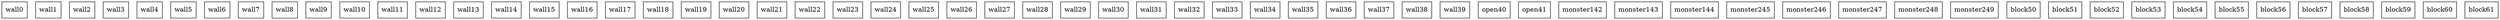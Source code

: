 graph room {
 node [shape="box"]; wall0 [pos="1,1!"]; wall1 [pos="2,1!"]; wall2 [pos="3,1!"]; wall3 [pos="4,1!"]; wall4 [pos="5,1!"]; wall5 [pos="6,1!"]; wall6 [pos="8,1!"]; wall7 [pos="9,1!"]; wall8 [pos="10,1!"]; wall9 [pos="11,1!"]; wall10 [pos="12,1!"]; wall11 [pos="13,1!"]; wall12 [pos="14,1!"]; wall13 [pos="1,2!"]; wall14 [pos="14,2!"]; wall15 [pos="1,3!"]; wall16 [pos="14,3!"]; wall17 [pos="1,4!"]; wall18 [pos="14,4!"]; wall19 [pos="14,5!"]; wall20 [pos="1,6!"]; wall21 [pos="14,6!"]; wall22 [pos="1,7!"]; wall23 [pos="14,7!"]; wall24 [pos="1,8!"]; wall25 [pos="14,8!"]; wall26 [pos="1,9!"]; wall27 [pos="2,9!"]; wall28 [pos="3,9!"]; wall29 [pos="4,9!"]; wall30 [pos="5,9!"]; wall31 [pos="6,9!"]; wall32 [pos="7,9!"]; wall33 [pos="8,9!"]; wall34 [pos="9,9!"]; wall35 [pos="10,9!"]; wall36 [pos="11,9!"]; wall37 [pos="12,9!"]; wall38 [pos="13,9!"]; wall39 [pos="14,9!"]; open40 [pos="7,1!"]; open41 [pos="1,5!"]; monster142 [pos="5,4!"]; monster143 [pos="9,6!"]; monster144 [pos="10,6!"]; monster245 [pos="8,4!"]; monster246 [pos="11,4!"]; monster247 [pos="13,4!"]; monster248 [pos="4,5!"]; monster249 [pos="5,5!"]; block50 [pos="6,5!"]; block51 [pos="7,5!"]; block52 [pos="3,6!"]; block53 [pos="4,6!"]; block54 [pos="6,6!"]; block55 [pos="7,6!"]; block56 [pos="3,7!"]; block57 [pos="4,7!"]; block58 [pos="6,7!"]; block59 [pos="7,7!"]; block60 [pos="3,8!"]; block61 [pos="4,8!"]; }